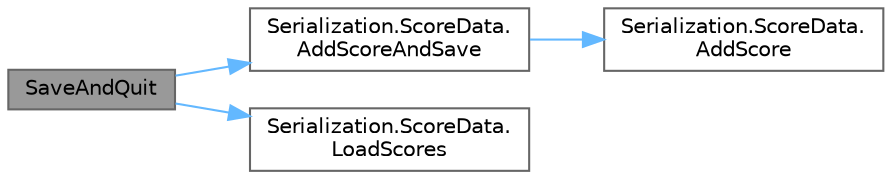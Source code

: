 digraph "SaveAndQuit"
{
 // LATEX_PDF_SIZE
  bgcolor="transparent";
  edge [fontname=Helvetica,fontsize=10,labelfontname=Helvetica,labelfontsize=10];
  node [fontname=Helvetica,fontsize=10,shape=box,height=0.2,width=0.4];
  rankdir="LR";
  Node1 [id="Node000001",label="SaveAndQuit",height=0.2,width=0.4,color="gray40", fillcolor="grey60", style="filled", fontcolor="black",tooltip="Saves the obtained score and returns to the main menu."];
  Node1 -> Node2 [id="edge7_Node000001_Node000002",color="steelblue1",style="solid",tooltip=" "];
  Node2 [id="Node000002",label="Serialization.ScoreData.\lAddScoreAndSave",height=0.2,width=0.4,color="grey40", fillcolor="white", style="filled",URL="$class_serialization_1_1_score_data.html#a02238a4e4ab88f5e93908f6dd4c098da",tooltip="Checks if the score is high enough to be saved and adds it to the array of scores in the correct posi..."];
  Node2 -> Node3 [id="edge8_Node000002_Node000003",color="steelblue1",style="solid",tooltip=" "];
  Node3 [id="Node000003",label="Serialization.ScoreData.\lAddScore",height=0.2,width=0.4,color="grey40", fillcolor="white", style="filled",URL="$class_serialization_1_1_score_data.html#a886e39b99d6ac17e2906dc536227ecbe",tooltip="Checks if the score is high enough to be saved and adds it to the array of scores in the correct posi..."];
  Node1 -> Node4 [id="edge9_Node000001_Node000004",color="steelblue1",style="solid",tooltip=" "];
  Node4 [id="Node000004",label="Serialization.ScoreData.\lLoadScores",height=0.2,width=0.4,color="grey40", fillcolor="white", style="filled",URL="$class_serialization_1_1_score_data.html#a74cf69194846ff3656b5e1377c39cbda",tooltip="Loads data from the scores save file. Create a new save file if it doesn't exist."];
}
